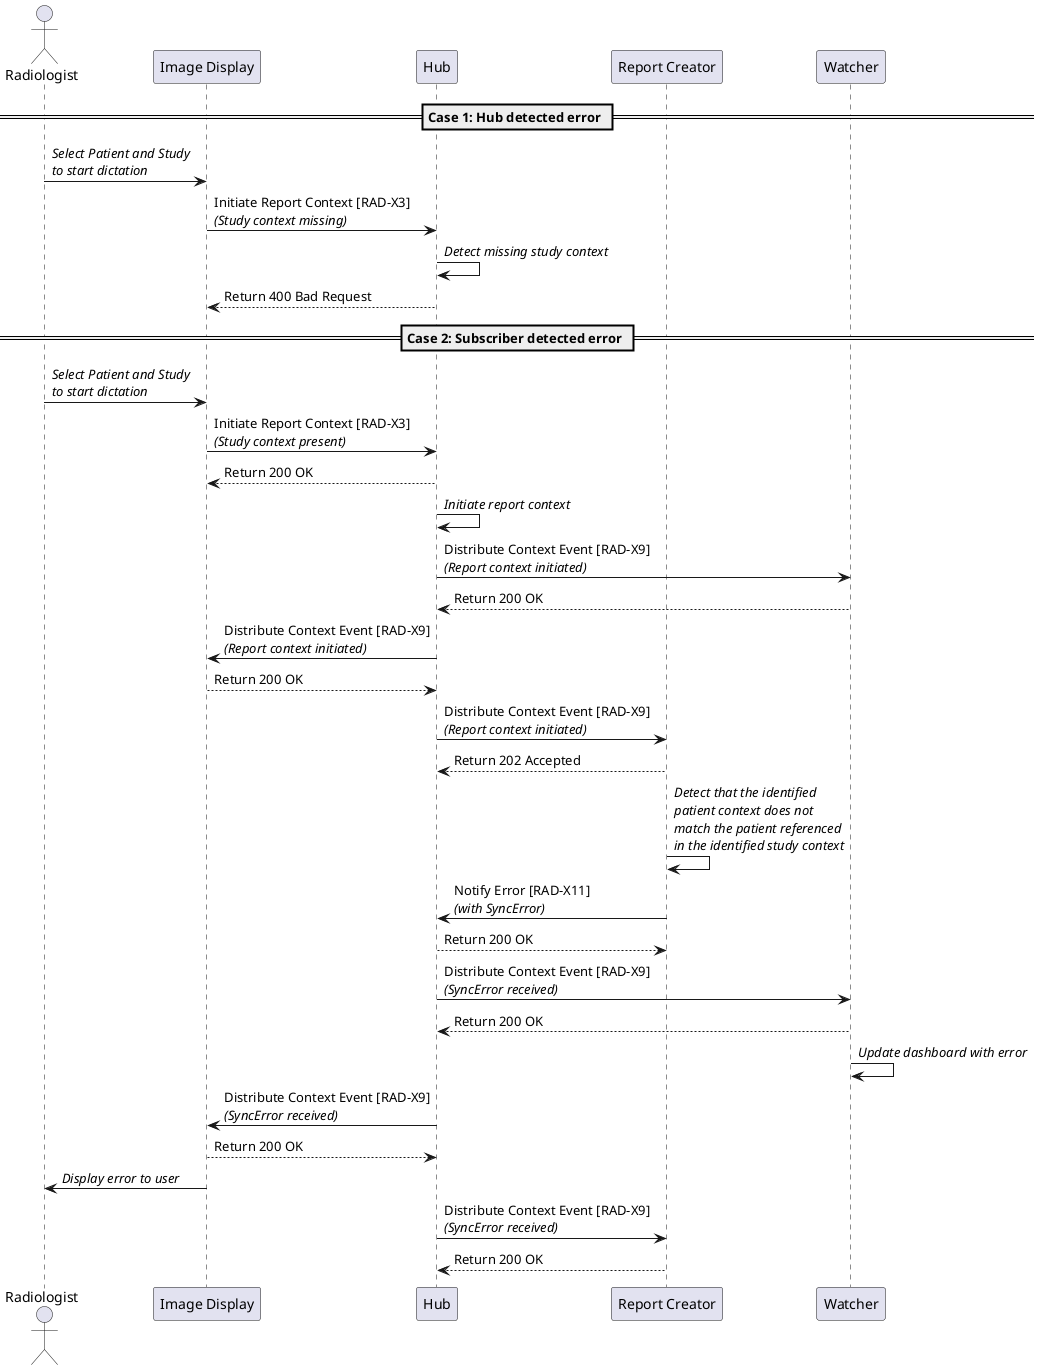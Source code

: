 @startuml

actor Radiologist as User
participant "Image Display" as PACS
participant "Hub" as Hub
participant "Report Creator" as Report
participant "Watcher" as Watcher

== Case 1: Hub detected error ==

User->PACS: //Select Patient and Study//\n//to start dictation//
PACS->Hub: Initiate Report Context [RAD-X3]\n//(Study context missing)//
Hub->Hub: //Detect missing study context//
Hub-->PACS: Return 400 Bad Request

== Case 2: Subscriber detected error ==

User->PACS: //Select Patient and Study//\n//to start dictation//
PACS->Hub: Initiate Report Context [RAD-X3]\n//(Study context present)//
Hub-->PACS: Return 200 OK
Hub->Hub: //Initiate report context//
Hub->Watcher: Distribute Context Event [RAD-X9]\n//(Report context initiated)//
Watcher-->Hub: Return 200 OK
Hub->PACS: Distribute Context Event [RAD-X9]\n//(Report context initiated)//
PACS-->Hub: Return 200 OK
Hub->Report: Distribute Context Event [RAD-X9]\n//(Report context initiated)//
Report-->Hub: Return 202 Accepted
Report->Report: //Detect that the identified//\n//patient context does not//\n//match the patient referenced//\n//in the identified study context//
Report->Hub: Notify Error [RAD-X11]\n//(with SyncError)//
Hub-->Report: Return 200 OK
Hub->Watcher: Distribute Context Event [RAD-X9]\n//(SyncError received)//
Watcher-->Hub: Return 200 OK
Watcher->Watcher: //Update dashboard with error//
Hub->PACS: Distribute Context Event [RAD-X9]\n//(SyncError received)//
PACS-->Hub: Return 200 OK
PACS->User: //Display error to user//
Hub->Report: Distribute Context Event [RAD-X9]\n//(SyncError received)//
Report-->Hub: Return 200 OK

@enduml